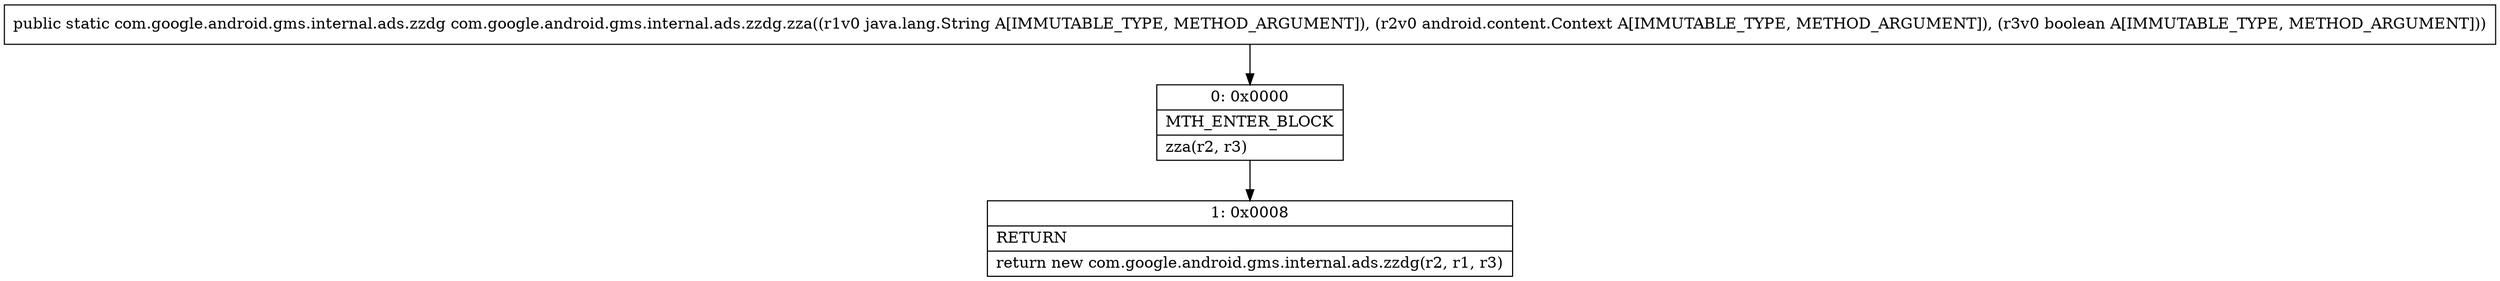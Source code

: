 digraph "CFG forcom.google.android.gms.internal.ads.zzdg.zza(Ljava\/lang\/String;Landroid\/content\/Context;Z)Lcom\/google\/android\/gms\/internal\/ads\/zzdg;" {
Node_0 [shape=record,label="{0\:\ 0x0000|MTH_ENTER_BLOCK\l|zza(r2, r3)\l}"];
Node_1 [shape=record,label="{1\:\ 0x0008|RETURN\l|return new com.google.android.gms.internal.ads.zzdg(r2, r1, r3)\l}"];
MethodNode[shape=record,label="{public static com.google.android.gms.internal.ads.zzdg com.google.android.gms.internal.ads.zzdg.zza((r1v0 java.lang.String A[IMMUTABLE_TYPE, METHOD_ARGUMENT]), (r2v0 android.content.Context A[IMMUTABLE_TYPE, METHOD_ARGUMENT]), (r3v0 boolean A[IMMUTABLE_TYPE, METHOD_ARGUMENT])) }"];
MethodNode -> Node_0;
Node_0 -> Node_1;
}

